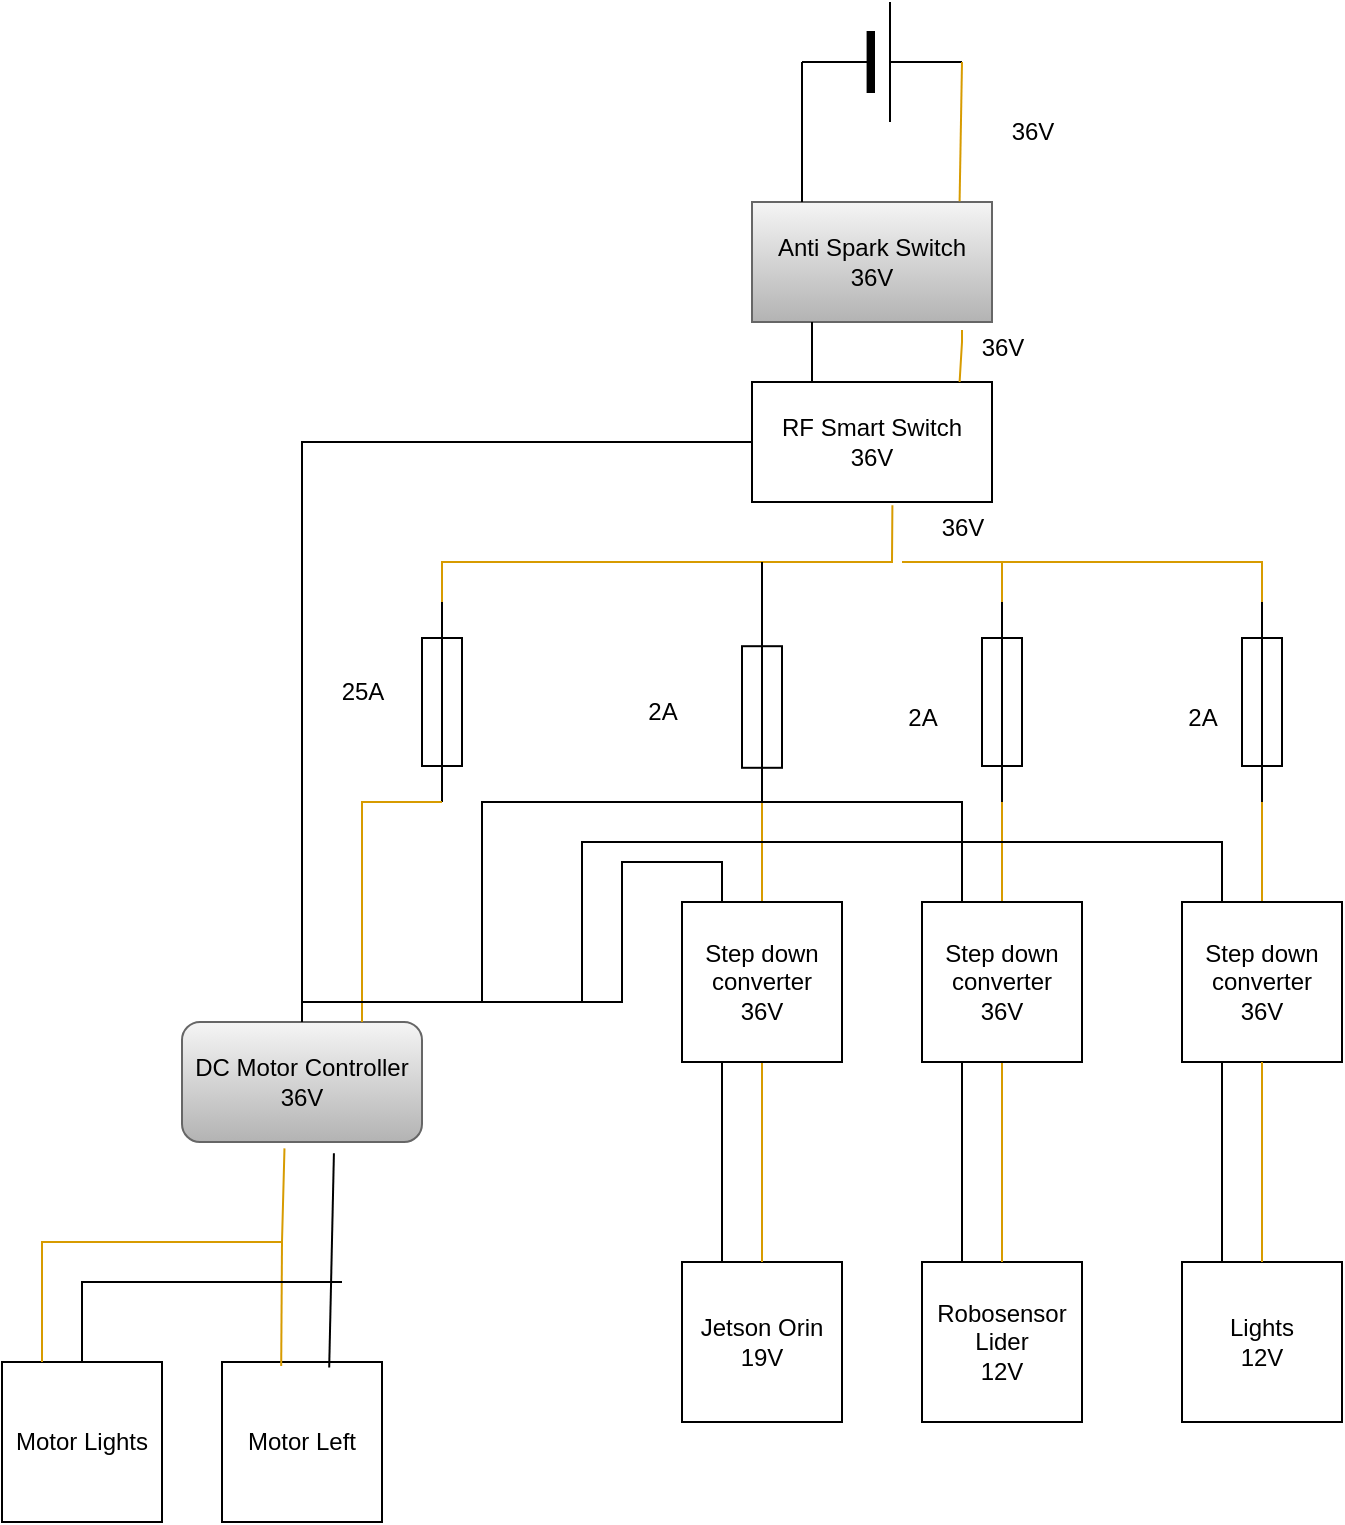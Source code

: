 <mxfile version="24.7.17">
  <diagram name="Page-1" id="2o7NIo7_O-Xfb3y4E8ZH">
    <mxGraphModel dx="1050" dy="530" grid="1" gridSize="10" guides="1" tooltips="1" connect="1" arrows="1" fold="1" page="1" pageScale="1" pageWidth="850" pageHeight="1100" math="0" shadow="0">
      <root>
        <mxCell id="0" />
        <mxCell id="1" parent="0" />
        <mxCell id="m9gC0su6Ja2osXkqK0U6-1" value="" style="verticalLabelPosition=bottom;shadow=0;dashed=0;align=center;fillColor=strokeColor;html=1;verticalAlign=top;strokeWidth=1;shape=mxgraph.electrical.miscellaneous.monocell_battery;" vertex="1" parent="1">
          <mxGeometry x="400" y="20" width="80" height="60" as="geometry" />
        </mxCell>
        <mxCell id="m9gC0su6Ja2osXkqK0U6-2" value="" style="pointerEvents=1;verticalLabelPosition=bottom;shadow=0;dashed=0;align=center;html=1;verticalAlign=top;shape=mxgraph.electrical.miscellaneous.fuse_2;rotation=-90;" vertex="1" parent="1">
          <mxGeometry x="170" y="360" width="100" height="20" as="geometry" />
        </mxCell>
        <mxCell id="m9gC0su6Ja2osXkqK0U6-4" value="Anti Spark Switch&lt;div&gt;36V&lt;/div&gt;" style="rounded=0;whiteSpace=wrap;html=1;fillColor=#f5f5f5;gradientColor=#b3b3b3;strokeColor=#666666;" vertex="1" parent="1">
          <mxGeometry x="375" y="120" width="120" height="60" as="geometry" />
        </mxCell>
        <mxCell id="m9gC0su6Ja2osXkqK0U6-5" value="RF Smart Switch&lt;div&gt;36V&lt;/div&gt;" style="rounded=0;whiteSpace=wrap;html=1;" vertex="1" parent="1">
          <mxGeometry x="375" y="210" width="120" height="60" as="geometry" />
        </mxCell>
        <mxCell id="m9gC0su6Ja2osXkqK0U6-6" value="" style="pointerEvents=1;verticalLabelPosition=bottom;shadow=0;dashed=0;align=center;html=1;verticalAlign=top;shape=mxgraph.electrical.miscellaneous.fuse_2;rotation=90;" vertex="1" parent="1">
          <mxGeometry x="332.5" y="362.5" width="95" height="20" as="geometry" />
        </mxCell>
        <mxCell id="m9gC0su6Ja2osXkqK0U6-7" value="" style="pointerEvents=1;verticalLabelPosition=bottom;shadow=0;dashed=0;align=center;html=1;verticalAlign=top;shape=mxgraph.electrical.miscellaneous.fuse_2;rotation=90;" vertex="1" parent="1">
          <mxGeometry x="450" y="360" width="100" height="20" as="geometry" />
        </mxCell>
        <mxCell id="m9gC0su6Ja2osXkqK0U6-8" value="" style="pointerEvents=1;verticalLabelPosition=bottom;shadow=0;dashed=0;align=center;html=1;verticalAlign=top;shape=mxgraph.electrical.miscellaneous.fuse_2;rotation=90;" vertex="1" parent="1">
          <mxGeometry x="580" y="360" width="100" height="20" as="geometry" />
        </mxCell>
        <mxCell id="m9gC0su6Ja2osXkqK0U6-9" value="DC Motor Controller&lt;div&gt;36V&lt;br&gt;&lt;/div&gt;" style="rounded=1;whiteSpace=wrap;html=1;fillColor=#f5f5f5;gradientColor=#b3b3b3;strokeColor=#666666;" vertex="1" parent="1">
          <mxGeometry x="90" y="530" width="120" height="60" as="geometry" />
        </mxCell>
        <mxCell id="m9gC0su6Ja2osXkqK0U6-13" value="Motor Left" style="whiteSpace=wrap;html=1;aspect=fixed;" vertex="1" parent="1">
          <mxGeometry x="110" y="700" width="80" height="80" as="geometry" />
        </mxCell>
        <mxCell id="m9gC0su6Ja2osXkqK0U6-14" value="Jetson Orin&lt;div&gt;19V&lt;/div&gt;" style="whiteSpace=wrap;html=1;aspect=fixed;" vertex="1" parent="1">
          <mxGeometry x="340" y="650" width="80" height="80" as="geometry" />
        </mxCell>
        <mxCell id="m9gC0su6Ja2osXkqK0U6-15" value="Robosensor&lt;div&gt;Lider&lt;/div&gt;&lt;div&gt;12V&lt;/div&gt;" style="whiteSpace=wrap;html=1;aspect=fixed;" vertex="1" parent="1">
          <mxGeometry x="460" y="650" width="80" height="80" as="geometry" />
        </mxCell>
        <mxCell id="m9gC0su6Ja2osXkqK0U6-16" value="Lights&lt;div&gt;12V&lt;/div&gt;" style="whiteSpace=wrap;html=1;aspect=fixed;" vertex="1" parent="1">
          <mxGeometry x="590" y="650" width="80" height="80" as="geometry" />
        </mxCell>
        <mxCell id="m9gC0su6Ja2osXkqK0U6-17" value="Motor Lights" style="whiteSpace=wrap;html=1;aspect=fixed;" vertex="1" parent="1">
          <mxGeometry y="700" width="80" height="80" as="geometry" />
        </mxCell>
        <mxCell id="m9gC0su6Ja2osXkqK0U6-18" value="36V" style="text;html=1;align=center;verticalAlign=middle;resizable=0;points=[];autosize=1;strokeColor=none;fillColor=none;" vertex="1" parent="1">
          <mxGeometry x="495" y="70" width="40" height="30" as="geometry" />
        </mxCell>
        <mxCell id="m9gC0su6Ja2osXkqK0U6-20" value="25A" style="text;html=1;align=center;verticalAlign=middle;resizable=0;points=[];autosize=1;strokeColor=none;fillColor=none;" vertex="1" parent="1">
          <mxGeometry x="160" y="350" width="40" height="30" as="geometry" />
        </mxCell>
        <mxCell id="m9gC0su6Ja2osXkqK0U6-21" value="2A" style="text;html=1;align=center;verticalAlign=middle;resizable=0;points=[];autosize=1;strokeColor=none;fillColor=none;" vertex="1" parent="1">
          <mxGeometry x="310" y="360" width="40" height="30" as="geometry" />
        </mxCell>
        <mxCell id="m9gC0su6Ja2osXkqK0U6-22" value="2A" style="text;html=1;align=center;verticalAlign=middle;resizable=0;points=[];autosize=1;strokeColor=none;fillColor=none;" vertex="1" parent="1">
          <mxGeometry x="440" y="362.5" width="40" height="30" as="geometry" />
        </mxCell>
        <mxCell id="m9gC0su6Ja2osXkqK0U6-23" value="2A" style="text;html=1;align=center;verticalAlign=middle;resizable=0;points=[];autosize=1;strokeColor=none;fillColor=none;" vertex="1" parent="1">
          <mxGeometry x="580" y="362.5" width="40" height="30" as="geometry" />
        </mxCell>
        <mxCell id="m9gC0su6Ja2osXkqK0U6-75" value="" style="endArrow=none;html=1;rounded=0;entryX=0;entryY=0.5;entryDx=0;entryDy=0;entryPerimeter=0;" edge="1" parent="1" target="m9gC0su6Ja2osXkqK0U6-1">
          <mxGeometry width="50" height="50" relative="1" as="geometry">
            <mxPoint x="400" y="120" as="sourcePoint" />
            <mxPoint x="450" y="120" as="targetPoint" />
          </mxGeometry>
        </mxCell>
        <mxCell id="m9gC0su6Ja2osXkqK0U6-76" value="" style="endArrow=none;html=1;rounded=0;exitX=0;exitY=0.5;exitDx=0;exitDy=0;entryX=0.5;entryY=0;entryDx=0;entryDy=0;" edge="1" parent="1" source="m9gC0su6Ja2osXkqK0U6-5" target="m9gC0su6Ja2osXkqK0U6-9">
          <mxGeometry width="50" height="50" relative="1" as="geometry">
            <mxPoint x="205" y="130" as="sourcePoint" />
            <mxPoint x="255" y="80" as="targetPoint" />
            <Array as="points">
              <mxPoint x="150" y="240" />
            </Array>
          </mxGeometry>
        </mxCell>
        <mxCell id="m9gC0su6Ja2osXkqK0U6-77" value="" style="endArrow=none;html=1;rounded=0;exitX=1;exitY=0.5;exitDx=0;exitDy=0;exitPerimeter=0;entryX=0.865;entryY=-0.007;entryDx=0;entryDy=0;entryPerimeter=0;fillColor=#ffcd28;gradientColor=#ffa500;strokeColor=#d79b00;" edge="1" parent="1" source="m9gC0su6Ja2osXkqK0U6-1" target="m9gC0su6Ja2osXkqK0U6-4">
          <mxGeometry width="50" height="50" relative="1" as="geometry">
            <mxPoint x="400" y="170" as="sourcePoint" />
            <mxPoint x="450" y="120" as="targetPoint" />
          </mxGeometry>
        </mxCell>
        <mxCell id="m9gC0su6Ja2osXkqK0U6-78" value="" style="endArrow=none;html=1;rounded=0;entryX=0.865;entryY=0;entryDx=0;entryDy=0;entryPerimeter=0;fillColor=#ffcd28;gradientColor=#ffa500;strokeColor=#d79b00;" edge="1" parent="1" target="m9gC0su6Ja2osXkqK0U6-5">
          <mxGeometry width="50" height="50" relative="1" as="geometry">
            <mxPoint x="480" y="184" as="sourcePoint" />
            <mxPoint x="450" y="120" as="targetPoint" />
            <Array as="points">
              <mxPoint x="480" y="190" />
            </Array>
          </mxGeometry>
        </mxCell>
        <mxCell id="m9gC0su6Ja2osXkqK0U6-79" value="" style="endArrow=none;html=1;rounded=0;exitX=0.25;exitY=1;exitDx=0;exitDy=0;entryX=0.25;entryY=0;entryDx=0;entryDy=0;" edge="1" parent="1" source="m9gC0su6Ja2osXkqK0U6-4" target="m9gC0su6Ja2osXkqK0U6-5">
          <mxGeometry width="50" height="50" relative="1" as="geometry">
            <mxPoint x="400" y="170" as="sourcePoint" />
            <mxPoint x="450" y="120" as="targetPoint" />
          </mxGeometry>
        </mxCell>
        <mxCell id="m9gC0su6Ja2osXkqK0U6-80" value="" style="endArrow=none;html=1;rounded=0;entryX=0.585;entryY=1.027;entryDx=0;entryDy=0;exitX=1;exitY=0.5;exitDx=0;exitDy=0;exitPerimeter=0;fillColor=#ffcd28;gradientColor=#ffa500;strokeColor=#d79b00;entryPerimeter=0;" edge="1" parent="1" source="m9gC0su6Ja2osXkqK0U6-2" target="m9gC0su6Ja2osXkqK0U6-5">
          <mxGeometry width="50" height="50" relative="1" as="geometry">
            <mxPoint x="400" y="370" as="sourcePoint" />
            <mxPoint x="450" y="320" as="targetPoint" />
            <Array as="points">
              <mxPoint x="220" y="300" />
              <mxPoint x="290" y="300" />
              <mxPoint x="445" y="300" />
            </Array>
          </mxGeometry>
        </mxCell>
        <mxCell id="m9gC0su6Ja2osXkqK0U6-81" value="" style="endArrow=none;html=1;rounded=0;exitX=0;exitY=0.5;exitDx=0;exitDy=0;exitPerimeter=0;entryX=0.75;entryY=0;entryDx=0;entryDy=0;fillColor=#ffcd28;gradientColor=#ffa500;strokeColor=#d79b00;" edge="1" parent="1" source="m9gC0su6Ja2osXkqK0U6-2" target="m9gC0su6Ja2osXkqK0U6-9">
          <mxGeometry width="50" height="50" relative="1" as="geometry">
            <mxPoint x="400" y="370" as="sourcePoint" />
            <mxPoint x="180" y="390" as="targetPoint" />
            <Array as="points">
              <mxPoint x="180" y="420" />
            </Array>
          </mxGeometry>
        </mxCell>
        <mxCell id="m9gC0su6Ja2osXkqK0U6-84" value="" style="endArrow=none;html=1;rounded=0;exitX=0;exitY=0.5;exitDx=0;exitDy=0;exitPerimeter=0;" edge="1" parent="1" source="m9gC0su6Ja2osXkqK0U6-6">
          <mxGeometry width="50" height="50" relative="1" as="geometry">
            <mxPoint x="400" y="470" as="sourcePoint" />
            <mxPoint x="380" y="300" as="targetPoint" />
          </mxGeometry>
        </mxCell>
        <mxCell id="m9gC0su6Ja2osXkqK0U6-85" value="" style="endArrow=none;html=1;rounded=0;exitX=0;exitY=0.5;exitDx=0;exitDy=0;exitPerimeter=0;fillColor=#ffcd28;gradientColor=#ffa500;strokeColor=#d79b00;" edge="1" parent="1" source="m9gC0su6Ja2osXkqK0U6-7">
          <mxGeometry width="50" height="50" relative="1" as="geometry">
            <mxPoint x="400" y="470" as="sourcePoint" />
            <mxPoint x="450" y="300" as="targetPoint" />
            <Array as="points">
              <mxPoint x="500" y="300" />
            </Array>
          </mxGeometry>
        </mxCell>
        <mxCell id="m9gC0su6Ja2osXkqK0U6-86" value="" style="endArrow=none;html=1;rounded=0;exitX=0;exitY=0.5;exitDx=0;exitDy=0;exitPerimeter=0;fillColor=#ffcd28;gradientColor=#ffa500;strokeColor=#d79b00;" edge="1" parent="1" source="m9gC0su6Ja2osXkqK0U6-8">
          <mxGeometry width="50" height="50" relative="1" as="geometry">
            <mxPoint x="400" y="470" as="sourcePoint" />
            <mxPoint x="500" y="300" as="targetPoint" />
            <Array as="points">
              <mxPoint x="630" y="300" />
            </Array>
          </mxGeometry>
        </mxCell>
        <mxCell id="m9gC0su6Ja2osXkqK0U6-87" value="" style="endArrow=none;html=1;rounded=0;entryX=1;entryY=0.5;entryDx=0;entryDy=0;entryPerimeter=0;exitX=0.5;exitY=0;exitDx=0;exitDy=0;fillColor=#ffcd28;gradientColor=#ffa500;strokeColor=#d79b00;" edge="1" parent="1" source="m9gC0su6Ja2osXkqK0U6-94" target="m9gC0su6Ja2osXkqK0U6-6">
          <mxGeometry width="50" height="50" relative="1" as="geometry">
            <mxPoint x="379.6" y="454.784" as="sourcePoint" />
            <mxPoint x="450" y="420" as="targetPoint" />
          </mxGeometry>
        </mxCell>
        <mxCell id="m9gC0su6Ja2osXkqK0U6-88" value="" style="endArrow=none;html=1;rounded=0;entryX=0.5;entryY=1;entryDx=0;entryDy=0;fillColor=#ffcd28;gradientColor=#ffa500;strokeColor=#d79b00;exitX=0.5;exitY=0;exitDx=0;exitDy=0;" edge="1" parent="1" source="m9gC0su6Ja2osXkqK0U6-14" target="m9gC0su6Ja2osXkqK0U6-94">
          <mxGeometry width="50" height="50" relative="1" as="geometry">
            <mxPoint x="380" y="610" as="sourcePoint" />
            <mxPoint x="402" y="499.588" as="targetPoint" />
          </mxGeometry>
        </mxCell>
        <mxCell id="m9gC0su6Ja2osXkqK0U6-91" value="" style="endArrow=none;html=1;rounded=0;exitX=0.5;exitY=0;exitDx=0;exitDy=0;fillColor=#ffcd28;gradientColor=#ffa500;strokeColor=#d79b00;entryX=0.5;entryY=1;entryDx=0;entryDy=0;" edge="1" parent="1" source="m9gC0su6Ja2osXkqK0U6-15" target="m9gC0su6Ja2osXkqK0U6-95">
          <mxGeometry width="50" height="50" relative="1" as="geometry">
            <mxPoint x="400" y="470" as="sourcePoint" />
            <mxPoint x="520" y="500" as="targetPoint" />
          </mxGeometry>
        </mxCell>
        <mxCell id="m9gC0su6Ja2osXkqK0U6-92" value="" style="endArrow=none;html=1;rounded=0;entryX=1;entryY=0.5;entryDx=0;entryDy=0;entryPerimeter=0;fillColor=#ffcd28;gradientColor=#ffa500;strokeColor=#d79b00;exitX=0.5;exitY=0;exitDx=0;exitDy=0;" edge="1" parent="1" source="m9gC0su6Ja2osXkqK0U6-95" target="m9gC0su6Ja2osXkqK0U6-7">
          <mxGeometry width="50" height="50" relative="1" as="geometry">
            <mxPoint x="500" y="450" as="sourcePoint" />
            <mxPoint x="450" y="420" as="targetPoint" />
          </mxGeometry>
        </mxCell>
        <mxCell id="m9gC0su6Ja2osXkqK0U6-93" value="" style="endArrow=none;html=1;rounded=0;entryX=1;entryY=0.5;entryDx=0;entryDy=0;entryPerimeter=0;exitX=0.5;exitY=0;exitDx=0;exitDy=0;fillColor=#ffcd28;gradientColor=#ffa500;strokeColor=#d79b00;" edge="1" parent="1" source="m9gC0su6Ja2osXkqK0U6-96" target="m9gC0su6Ja2osXkqK0U6-8">
          <mxGeometry width="50" height="50" relative="1" as="geometry">
            <mxPoint x="632.37" y="455.612" as="sourcePoint" />
            <mxPoint x="450" y="420" as="targetPoint" />
          </mxGeometry>
        </mxCell>
        <mxCell id="m9gC0su6Ja2osXkqK0U6-94" value="Step down converter&lt;div&gt;36V&lt;/div&gt;" style="whiteSpace=wrap;html=1;aspect=fixed;" vertex="1" parent="1">
          <mxGeometry x="340" y="470" width="80" height="80" as="geometry" />
        </mxCell>
        <mxCell id="m9gC0su6Ja2osXkqK0U6-95" value="Step down converter&lt;div&gt;36V&lt;/div&gt;" style="whiteSpace=wrap;html=1;aspect=fixed;" vertex="1" parent="1">
          <mxGeometry x="460" y="470" width="80" height="80" as="geometry" />
        </mxCell>
        <mxCell id="m9gC0su6Ja2osXkqK0U6-96" value="Step down converter&lt;div&gt;36V&lt;/div&gt;" style="whiteSpace=wrap;html=1;aspect=fixed;" vertex="1" parent="1">
          <mxGeometry x="590" y="470" width="80" height="80" as="geometry" />
        </mxCell>
        <mxCell id="m9gC0su6Ja2osXkqK0U6-98" value="" style="endArrow=none;html=1;rounded=0;entryX=0.5;entryY=0;entryDx=0;entryDy=0;exitX=0.5;exitY=1;exitDx=0;exitDy=0;fillColor=#ffcd28;gradientColor=#ffa500;strokeColor=#d79b00;" edge="1" parent="1" source="m9gC0su6Ja2osXkqK0U6-96" target="m9gC0su6Ja2osXkqK0U6-16">
          <mxGeometry width="50" height="50" relative="1" as="geometry">
            <mxPoint x="400" y="470" as="sourcePoint" />
            <mxPoint x="450" y="420" as="targetPoint" />
          </mxGeometry>
        </mxCell>
        <mxCell id="m9gC0su6Ja2osXkqK0U6-99" value="" style="endArrow=none;html=1;rounded=0;" edge="1" parent="1">
          <mxGeometry width="50" height="50" relative="1" as="geometry">
            <mxPoint x="150" y="520" as="sourcePoint" />
            <mxPoint x="610" y="470" as="targetPoint" />
            <Array as="points">
              <mxPoint x="290" y="520" />
              <mxPoint x="290" y="440" />
              <mxPoint x="610" y="440" />
            </Array>
          </mxGeometry>
        </mxCell>
        <mxCell id="m9gC0su6Ja2osXkqK0U6-100" value="" style="endArrow=none;html=1;rounded=0;entryX=0.25;entryY=0;entryDx=0;entryDy=0;" edge="1" parent="1" target="m9gC0su6Ja2osXkqK0U6-95">
          <mxGeometry width="50" height="50" relative="1" as="geometry">
            <mxPoint x="240" y="520" as="sourcePoint" />
            <mxPoint x="450" y="520" as="targetPoint" />
            <Array as="points">
              <mxPoint x="240" y="420" />
              <mxPoint x="480" y="420" />
            </Array>
          </mxGeometry>
        </mxCell>
        <mxCell id="m9gC0su6Ja2osXkqK0U6-101" value="" style="endArrow=none;html=1;rounded=0;entryX=0.25;entryY=1;entryDx=0;entryDy=0;exitX=0.25;exitY=0;exitDx=0;exitDy=0;" edge="1" parent="1" source="m9gC0su6Ja2osXkqK0U6-15" target="m9gC0su6Ja2osXkqK0U6-95">
          <mxGeometry width="50" height="50" relative="1" as="geometry">
            <mxPoint x="400" y="570" as="sourcePoint" />
            <mxPoint x="450" y="520" as="targetPoint" />
          </mxGeometry>
        </mxCell>
        <mxCell id="m9gC0su6Ja2osXkqK0U6-102" value="" style="endArrow=none;html=1;rounded=0;entryX=0.25;entryY=1;entryDx=0;entryDy=0;exitX=0.25;exitY=0;exitDx=0;exitDy=0;" edge="1" parent="1" source="m9gC0su6Ja2osXkqK0U6-16" target="m9gC0su6Ja2osXkqK0U6-96">
          <mxGeometry width="50" height="50" relative="1" as="geometry">
            <mxPoint x="400" y="570" as="sourcePoint" />
            <mxPoint x="450" y="520" as="targetPoint" />
          </mxGeometry>
        </mxCell>
        <mxCell id="m9gC0su6Ja2osXkqK0U6-103" value="" style="endArrow=none;html=1;rounded=0;entryX=0.25;entryY=0;entryDx=0;entryDy=0;" edge="1" parent="1" target="m9gC0su6Ja2osXkqK0U6-94">
          <mxGeometry width="50" height="50" relative="1" as="geometry">
            <mxPoint x="290" y="520" as="sourcePoint" />
            <mxPoint x="450" y="520" as="targetPoint" />
            <Array as="points">
              <mxPoint x="310" y="520" />
              <mxPoint x="310" y="460" />
              <mxPoint x="310" y="450" />
              <mxPoint x="360" y="450" />
            </Array>
          </mxGeometry>
        </mxCell>
        <mxCell id="m9gC0su6Ja2osXkqK0U6-106" value="" style="endArrow=none;html=1;rounded=0;exitX=0.427;exitY=1.053;exitDx=0;exitDy=0;exitPerimeter=0;entryX=0.25;entryY=0;entryDx=0;entryDy=0;fillColor=#ffcd28;gradientColor=#ffa500;strokeColor=#d79b00;" edge="1" parent="1" source="m9gC0su6Ja2osXkqK0U6-9" target="m9gC0su6Ja2osXkqK0U6-17">
          <mxGeometry width="50" height="50" relative="1" as="geometry">
            <mxPoint x="400" y="570" as="sourcePoint" />
            <mxPoint x="450" y="520" as="targetPoint" />
            <Array as="points">
              <mxPoint x="140" y="640" />
              <mxPoint x="20" y="640" />
            </Array>
          </mxGeometry>
        </mxCell>
        <mxCell id="m9gC0su6Ja2osXkqK0U6-107" value="" style="endArrow=none;html=1;rounded=0;exitX=0.37;exitY=0.025;exitDx=0;exitDy=0;exitPerimeter=0;fillColor=#ffcd28;gradientColor=#ffa500;strokeColor=#d79b00;" edge="1" parent="1" source="m9gC0su6Ja2osXkqK0U6-13">
          <mxGeometry width="50" height="50" relative="1" as="geometry">
            <mxPoint x="400" y="570" as="sourcePoint" />
            <mxPoint x="140" y="640" as="targetPoint" />
          </mxGeometry>
        </mxCell>
        <mxCell id="m9gC0su6Ja2osXkqK0U6-108" value="" style="endArrow=none;html=1;rounded=0;exitX=0.67;exitY=0.035;exitDx=0;exitDy=0;exitPerimeter=0;entryX=0.633;entryY=1.093;entryDx=0;entryDy=0;entryPerimeter=0;" edge="1" parent="1" source="m9gC0su6Ja2osXkqK0U6-13" target="m9gC0su6Ja2osXkqK0U6-9">
          <mxGeometry width="50" height="50" relative="1" as="geometry">
            <mxPoint x="400" y="570" as="sourcePoint" />
            <mxPoint x="450" y="520" as="targetPoint" />
          </mxGeometry>
        </mxCell>
        <mxCell id="m9gC0su6Ja2osXkqK0U6-109" value="" style="endArrow=none;html=1;rounded=0;exitX=0.5;exitY=0;exitDx=0;exitDy=0;" edge="1" parent="1" source="m9gC0su6Ja2osXkqK0U6-17">
          <mxGeometry width="50" height="50" relative="1" as="geometry">
            <mxPoint x="400" y="570" as="sourcePoint" />
            <mxPoint x="170" y="660" as="targetPoint" />
            <Array as="points">
              <mxPoint x="40" y="660" />
            </Array>
          </mxGeometry>
        </mxCell>
        <mxCell id="m9gC0su6Ja2osXkqK0U6-110" value="" style="endArrow=none;html=1;rounded=0;exitX=0.25;exitY=0;exitDx=0;exitDy=0;entryX=0.25;entryY=1;entryDx=0;entryDy=0;" edge="1" parent="1" source="m9gC0su6Ja2osXkqK0U6-14" target="m9gC0su6Ja2osXkqK0U6-94">
          <mxGeometry width="50" height="50" relative="1" as="geometry">
            <mxPoint x="400" y="570" as="sourcePoint" />
            <mxPoint x="450" y="520" as="targetPoint" />
          </mxGeometry>
        </mxCell>
        <mxCell id="m9gC0su6Ja2osXkqK0U6-111" value="36V" style="text;html=1;align=center;verticalAlign=middle;resizable=0;points=[];autosize=1;strokeColor=none;fillColor=none;" vertex="1" parent="1">
          <mxGeometry x="480" y="178" width="40" height="30" as="geometry" />
        </mxCell>
        <mxCell id="m9gC0su6Ja2osXkqK0U6-112" value="36V" style="text;html=1;align=center;verticalAlign=middle;resizable=0;points=[];autosize=1;strokeColor=none;fillColor=none;" vertex="1" parent="1">
          <mxGeometry x="460" y="268" width="40" height="30" as="geometry" />
        </mxCell>
      </root>
    </mxGraphModel>
  </diagram>
</mxfile>
